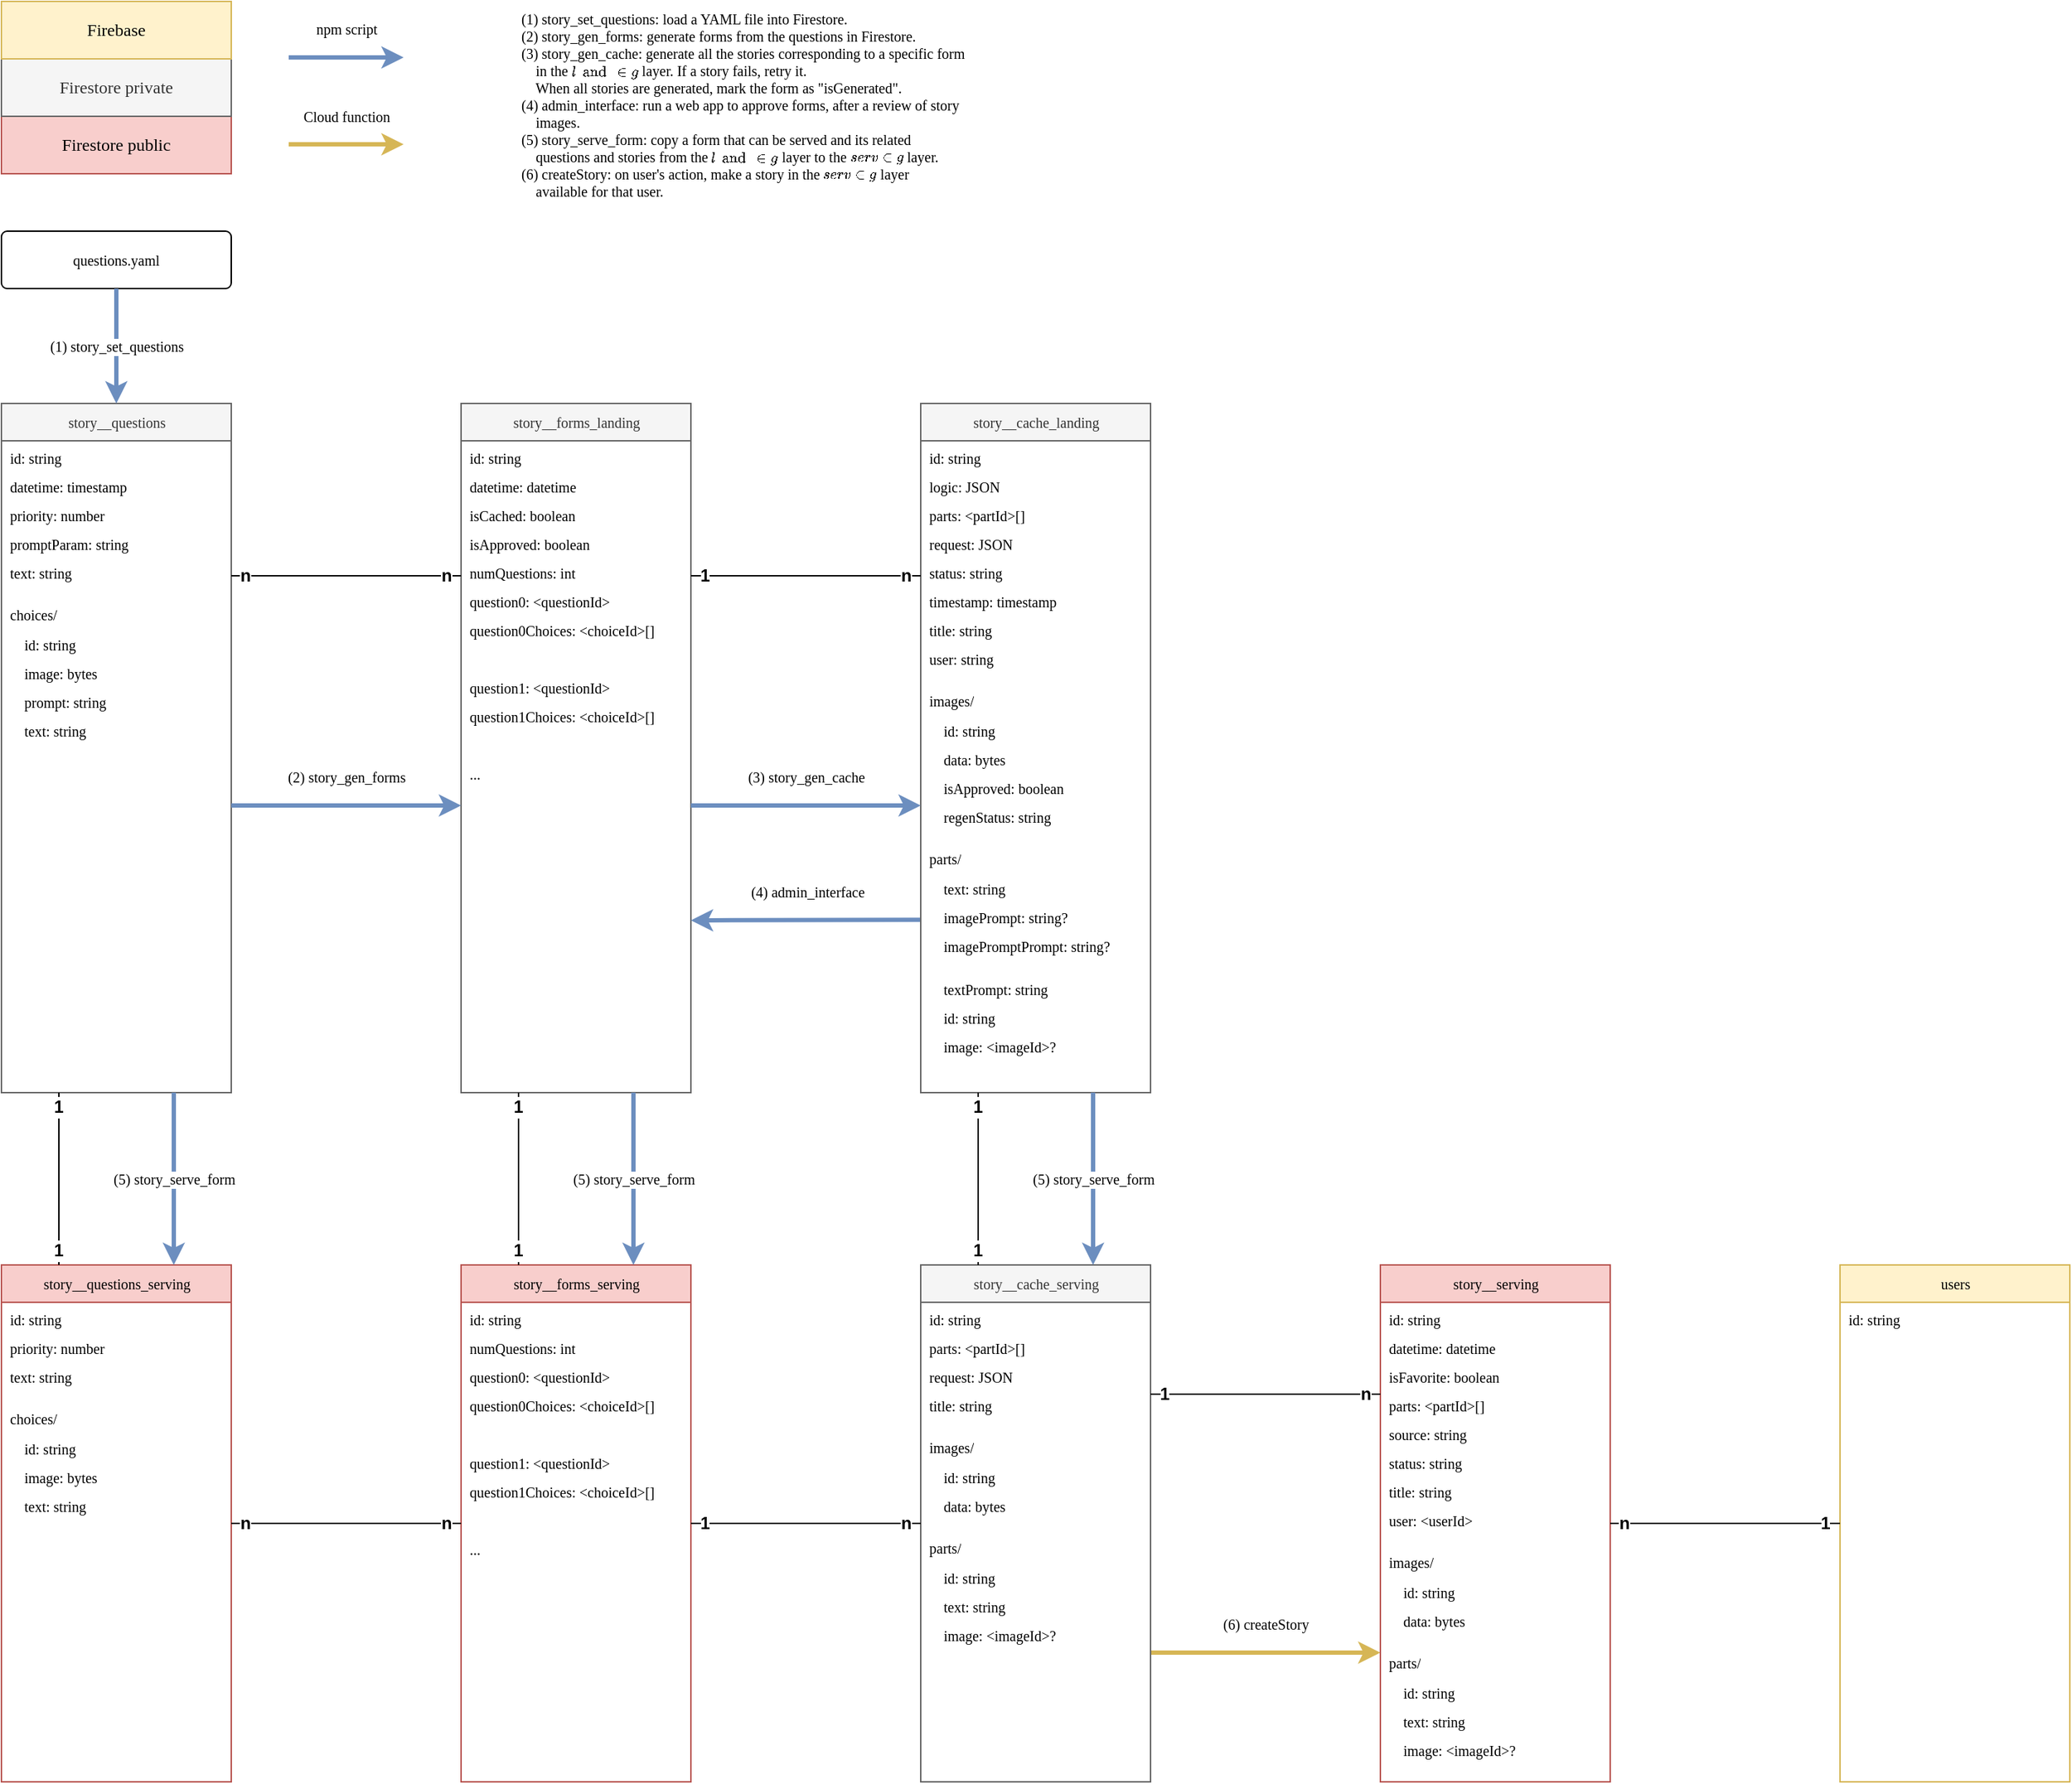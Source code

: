 <mxfile version="21.6.8" type="device">
  <diagram name="Page-1" id="AGp9k4NgMVpliDJdycsb">
    <mxGraphModel dx="1822" dy="858" grid="1" gridSize="10" guides="1" tooltips="1" connect="1" arrows="1" fold="1" page="1" pageScale="1" pageWidth="1169" pageHeight="827" math="0" shadow="0">
      <root>
        <mxCell id="0" />
        <mxCell id="1" parent="0" />
        <mxCell id="oHPK-ylT67RkrpIPKsx3-16" value="story__questions" style="swimlane;html=1;fontStyle=0;childLayout=stackLayout;horizontal=1;startSize=26;horizontalStack=0;resizeParent=1;resizeLast=0;collapsible=1;marginBottom=0;swimlaneFillColor=#ffffff;rounded=0;shadow=0;comic=0;labelBackgroundColor=none;strokeWidth=1;fontFamily=Lucida Console;fontSize=10;align=center;fillColor=#f5f5f5;strokeColor=#666666;swimlaneLine=1;glass=0;fontColor=#333333;" parent="1" vertex="1">
          <mxGeometry y="280" width="160" height="480" as="geometry">
            <mxRectangle y="280" width="160" height="30" as="alternateBounds" />
          </mxGeometry>
        </mxCell>
        <mxCell id="JgbcZ7sCWgasm3MyN25L-12" value="id: string" style="text;strokeColor=none;fillColor=none;align=left;verticalAlign=top;spacingLeft=4;spacingRight=4;overflow=hidden;rotatable=0;points=[[0,0.5],[1,0.5]];portConstraint=eastwest;whiteSpace=wrap;html=1;fontFamily=Lucida Console;fontSize=10;labelBackgroundColor=none;" parent="oHPK-ylT67RkrpIPKsx3-16" vertex="1">
          <mxGeometry y="26" width="160" height="20" as="geometry" />
        </mxCell>
        <mxCell id="JgbcZ7sCWgasm3MyN25L-22" value="datetime: timestamp" style="text;strokeColor=none;fillColor=none;align=left;verticalAlign=top;spacingLeft=4;spacingRight=4;overflow=hidden;rotatable=0;points=[[0,0.5],[1,0.5]];portConstraint=eastwest;whiteSpace=wrap;html=1;fontFamily=Lucida Console;fontSize=10;labelBackgroundColor=none;" parent="oHPK-ylT67RkrpIPKsx3-16" vertex="1">
          <mxGeometry y="46" width="160" height="20" as="geometry" />
        </mxCell>
        <mxCell id="mDAjO0HEJjEHSdO7WQvk-1" value="priority: number" style="text;strokeColor=none;fillColor=none;align=left;verticalAlign=top;spacingLeft=4;spacingRight=4;overflow=hidden;rotatable=0;points=[[0,0.5],[1,0.5]];portConstraint=eastwest;whiteSpace=wrap;html=1;fontFamily=Lucida Console;fontSize=10;labelBackgroundColor=none;" parent="oHPK-ylT67RkrpIPKsx3-16" vertex="1">
          <mxGeometry y="66" width="160" height="20" as="geometry" />
        </mxCell>
        <mxCell id="JgbcZ7sCWgasm3MyN25L-21" value="promptParam: string" style="text;strokeColor=none;fillColor=none;align=left;verticalAlign=top;spacingLeft=4;spacingRight=4;overflow=hidden;rotatable=0;points=[[0,0.5],[1,0.5]];portConstraint=eastwest;whiteSpace=wrap;html=1;fontFamily=Lucida Console;fontSize=10;labelBackgroundColor=none;" parent="oHPK-ylT67RkrpIPKsx3-16" vertex="1">
          <mxGeometry y="86" width="160" height="20" as="geometry" />
        </mxCell>
        <mxCell id="JgbcZ7sCWgasm3MyN25L-8" value="text: string" style="text;strokeColor=none;fillColor=none;align=left;verticalAlign=top;spacingLeft=4;spacingRight=4;overflow=hidden;rotatable=0;points=[[0,0.5],[1,0.5]];portConstraint=eastwest;whiteSpace=wrap;html=1;fontFamily=Lucida Console;fontSize=10;labelBackgroundColor=none;" parent="oHPK-ylT67RkrpIPKsx3-16" vertex="1">
          <mxGeometry y="106" width="160" height="20" as="geometry" />
        </mxCell>
        <mxCell id="JgbcZ7sCWgasm3MyN25L-16" value="choices/" style="text;strokeColor=none;fillColor=none;align=left;verticalAlign=bottom;spacingLeft=4;spacingRight=4;overflow=hidden;rotatable=0;points=[[0,0.5],[1,0.5]];portConstraint=eastwest;whiteSpace=wrap;html=1;fontFamily=Lucida Console;fontSize=10;labelBackgroundColor=none;" parent="oHPK-ylT67RkrpIPKsx3-16" vertex="1">
          <mxGeometry y="126" width="160" height="30" as="geometry" />
        </mxCell>
        <mxCell id="JgbcZ7sCWgasm3MyN25L-17" value="id: string" style="text;strokeColor=none;fillColor=none;align=left;verticalAlign=top;spacingLeft=14;spacingRight=4;overflow=hidden;rotatable=0;points=[[0,0.5],[1,0.5]];portConstraint=eastwest;whiteSpace=wrap;html=1;fontFamily=Lucida Console;fontSize=10;labelBackgroundColor=none;" parent="oHPK-ylT67RkrpIPKsx3-16" vertex="1">
          <mxGeometry y="156" width="160" height="20" as="geometry" />
        </mxCell>
        <mxCell id="JgbcZ7sCWgasm3MyN25L-20" value="image: bytes" style="text;strokeColor=none;fillColor=none;align=left;verticalAlign=top;spacingLeft=14;spacingRight=4;overflow=hidden;rotatable=0;points=[[0,0.5],[1,0.5]];portConstraint=eastwest;whiteSpace=wrap;html=1;fontFamily=Lucida Console;fontSize=10;labelBackgroundColor=none;" parent="oHPK-ylT67RkrpIPKsx3-16" vertex="1">
          <mxGeometry y="176" width="160" height="20" as="geometry" />
        </mxCell>
        <mxCell id="JgbcZ7sCWgasm3MyN25L-18" value="prompt: string" style="text;strokeColor=none;fillColor=none;align=left;verticalAlign=top;spacingLeft=14;spacingRight=4;overflow=hidden;rotatable=0;points=[[0,0.5],[1,0.5]];portConstraint=eastwest;whiteSpace=wrap;html=1;fontFamily=Lucida Console;fontSize=10;labelBackgroundColor=none;" parent="oHPK-ylT67RkrpIPKsx3-16" vertex="1">
          <mxGeometry y="196" width="160" height="20" as="geometry" />
        </mxCell>
        <mxCell id="JgbcZ7sCWgasm3MyN25L-19" value="text: string" style="text;strokeColor=none;fillColor=none;align=left;verticalAlign=top;spacingLeft=14;spacingRight=4;overflow=hidden;rotatable=0;points=[[0,0.5],[1,0.5]];portConstraint=eastwest;whiteSpace=wrap;html=1;fontFamily=Lucida Console;fontSize=10;labelBackgroundColor=none;" parent="oHPK-ylT67RkrpIPKsx3-16" vertex="1">
          <mxGeometry y="216" width="160" height="20" as="geometry" />
        </mxCell>
        <mxCell id="oHPK-ylT67RkrpIPKsx3-22" value="story__forms_landing" style="swimlane;html=1;fontStyle=0;childLayout=stackLayout;horizontal=1;startSize=26;horizontalStack=0;resizeParent=1;resizeLast=0;collapsible=1;marginBottom=0;swimlaneFillColor=#ffffff;rounded=0;shadow=0;comic=0;labelBackgroundColor=none;strokeWidth=1;fontFamily=Lucida Console;fontSize=10;align=center;fillColor=#f5f5f5;fontColor=#333333;strokeColor=#666666;swimlaneLine=1;glass=0;" parent="1" vertex="1">
          <mxGeometry x="320" y="280" width="160" height="480" as="geometry">
            <mxRectangle x="320" y="280" width="160" height="30" as="alternateBounds" />
          </mxGeometry>
        </mxCell>
        <mxCell id="JgbcZ7sCWgasm3MyN25L-27" value="id: string" style="text;strokeColor=none;fillColor=none;align=left;verticalAlign=top;spacingLeft=4;spacingRight=4;overflow=hidden;rotatable=0;points=[[0,0.5],[1,0.5]];portConstraint=eastwest;whiteSpace=wrap;html=1;fontFamily=Lucida Console;fontSize=10;labelBackgroundColor=none;" parent="oHPK-ylT67RkrpIPKsx3-22" vertex="1">
          <mxGeometry y="26" width="160" height="20" as="geometry" />
        </mxCell>
        <mxCell id="JgbcZ7sCWgasm3MyN25L-28" value="datetime: datetime" style="text;strokeColor=none;fillColor=none;align=left;verticalAlign=top;spacingLeft=4;spacingRight=4;overflow=hidden;rotatable=0;points=[[0,0.5],[1,0.5]];portConstraint=eastwest;whiteSpace=wrap;html=1;fontFamily=Lucida Console;fontSize=10;labelBackgroundColor=none;" parent="oHPK-ylT67RkrpIPKsx3-22" vertex="1">
          <mxGeometry y="46" width="160" height="20" as="geometry" />
        </mxCell>
        <mxCell id="JgbcZ7sCWgasm3MyN25L-37" value="isCached: boolean" style="text;strokeColor=none;fillColor=none;align=left;verticalAlign=top;spacingLeft=4;spacingRight=4;overflow=hidden;rotatable=0;points=[[0,0.5],[1,0.5]];portConstraint=eastwest;whiteSpace=wrap;html=1;fontFamily=Lucida Console;fontSize=10;labelBackgroundColor=none;" parent="oHPK-ylT67RkrpIPKsx3-22" vertex="1">
          <mxGeometry y="66" width="160" height="20" as="geometry" />
        </mxCell>
        <mxCell id="5jNySDlbbCqf91xrsFXS-9" value="isApproved: boolean" style="text;strokeColor=none;fillColor=none;align=left;verticalAlign=top;spacingLeft=4;spacingRight=4;overflow=hidden;rotatable=0;points=[[0,0.5],[1,0.5]];portConstraint=eastwest;whiteSpace=wrap;html=1;fontFamily=Lucida Console;fontSize=10;labelBackgroundColor=none;" vertex="1" parent="oHPK-ylT67RkrpIPKsx3-22">
          <mxGeometry y="86" width="160" height="20" as="geometry" />
        </mxCell>
        <mxCell id="JgbcZ7sCWgasm3MyN25L-33" value="numQuestions: int" style="text;strokeColor=none;fillColor=none;align=left;verticalAlign=top;spacingLeft=4;spacingRight=4;overflow=hidden;rotatable=0;points=[[0,0.5],[1,0.5]];portConstraint=eastwest;whiteSpace=wrap;html=1;fontFamily=Lucida Console;fontSize=10;labelBackgroundColor=none;" parent="oHPK-ylT67RkrpIPKsx3-22" vertex="1">
          <mxGeometry y="106" width="160" height="20" as="geometry" />
        </mxCell>
        <mxCell id="JgbcZ7sCWgasm3MyN25L-29" value="question0: &amp;lt;questionId&amp;gt;" style="text;strokeColor=none;fillColor=none;align=left;verticalAlign=top;spacingLeft=4;spacingRight=4;overflow=hidden;rotatable=0;points=[[0,0.5],[1,0.5]];portConstraint=eastwest;whiteSpace=wrap;html=1;fontFamily=Lucida Console;fontSize=10;labelBackgroundColor=none;" parent="oHPK-ylT67RkrpIPKsx3-22" vertex="1">
          <mxGeometry y="126" width="160" height="20" as="geometry" />
        </mxCell>
        <mxCell id="JgbcZ7sCWgasm3MyN25L-30" value="question0Choices: &amp;lt;choiceId&amp;gt;[]" style="text;strokeColor=none;fillColor=none;align=left;verticalAlign=top;spacingLeft=4;spacingRight=4;overflow=hidden;rotatable=0;points=[[0,0.5],[1,0.5]];portConstraint=eastwest;whiteSpace=wrap;html=1;fontFamily=Lucida Console;fontSize=10;labelBackgroundColor=none;" parent="oHPK-ylT67RkrpIPKsx3-22" vertex="1">
          <mxGeometry y="146" width="160" height="40" as="geometry" />
        </mxCell>
        <mxCell id="JgbcZ7sCWgasm3MyN25L-31" value="question1: &amp;lt;questionId&amp;gt;" style="text;strokeColor=none;fillColor=none;align=left;verticalAlign=top;spacingLeft=4;spacingRight=4;overflow=hidden;rotatable=0;points=[[0,0.5],[1,0.5]];portConstraint=eastwest;whiteSpace=wrap;html=1;fontFamily=Lucida Console;fontSize=10;labelBackgroundColor=none;" parent="oHPK-ylT67RkrpIPKsx3-22" vertex="1">
          <mxGeometry y="186" width="160" height="20" as="geometry" />
        </mxCell>
        <mxCell id="JgbcZ7sCWgasm3MyN25L-32" value="question1Choices: &amp;lt;choiceId&amp;gt;[]" style="text;strokeColor=none;fillColor=none;align=left;verticalAlign=top;spacingLeft=4;spacingRight=4;overflow=hidden;rotatable=0;points=[[0,0.5],[1,0.5]];portConstraint=eastwest;whiteSpace=wrap;html=1;fontFamily=Lucida Console;fontSize=10;labelBackgroundColor=none;" parent="oHPK-ylT67RkrpIPKsx3-22" vertex="1">
          <mxGeometry y="206" width="160" height="40" as="geometry" />
        </mxCell>
        <mxCell id="7S3lR6mX7amAH_xJcQXJ-2" value="..." style="text;strokeColor=none;fillColor=none;align=left;verticalAlign=top;spacingLeft=4;spacingRight=4;overflow=hidden;rotatable=0;points=[[0,0.5],[1,0.5]];portConstraint=eastwest;whiteSpace=wrap;html=1;fontFamily=Lucida Console;fontSize=10;labelBackgroundColor=none;" parent="oHPK-ylT67RkrpIPKsx3-22" vertex="1">
          <mxGeometry y="246" width="160" height="20" as="geometry" />
        </mxCell>
        <mxCell id="oHPK-ylT67RkrpIPKsx3-23" value="story__cache_landing" style="swimlane;html=1;fontStyle=0;childLayout=stackLayout;horizontal=1;startSize=26;horizontalStack=0;resizeParent=1;resizeLast=0;collapsible=1;marginBottom=0;swimlaneFillColor=#ffffff;rounded=0;shadow=0;comic=0;labelBackgroundColor=none;strokeWidth=1;fontFamily=Lucida Console;fontSize=10;align=center;fillColor=#f5f5f5;fontColor=#333333;strokeColor=#666666;swimlaneLine=1;glass=0;" parent="1" vertex="1">
          <mxGeometry x="640" y="280" width="160" height="480" as="geometry">
            <mxRectangle x="640" y="280" width="160" height="30" as="alternateBounds" />
          </mxGeometry>
        </mxCell>
        <mxCell id="JgbcZ7sCWgasm3MyN25L-45" value="id: string" style="text;strokeColor=none;fillColor=none;align=left;verticalAlign=top;spacingLeft=4;spacingRight=4;overflow=hidden;rotatable=0;points=[[0,0.5],[1,0.5]];portConstraint=eastwest;whiteSpace=wrap;html=1;fontFamily=Lucida Console;fontSize=10;labelBackgroundColor=none;" parent="oHPK-ylT67RkrpIPKsx3-23" vertex="1">
          <mxGeometry y="26" width="160" height="20" as="geometry" />
        </mxCell>
        <mxCell id="mDAjO0HEJjEHSdO7WQvk-2" value="logic: JSON" style="text;strokeColor=none;fillColor=none;align=left;verticalAlign=top;spacingLeft=4;spacingRight=4;overflow=hidden;rotatable=0;points=[[0,0.5],[1,0.5]];portConstraint=eastwest;whiteSpace=wrap;html=1;fontFamily=Lucida Console;fontSize=10;labelBackgroundColor=none;" parent="oHPK-ylT67RkrpIPKsx3-23" vertex="1">
          <mxGeometry y="46" width="160" height="20" as="geometry" />
        </mxCell>
        <mxCell id="JgbcZ7sCWgasm3MyN25L-49" value="parts: &amp;lt;partId&amp;gt;[]" style="text;strokeColor=none;fillColor=none;align=left;verticalAlign=top;spacingLeft=4;spacingRight=4;overflow=hidden;rotatable=0;points=[[0,0.5],[1,0.5]];portConstraint=eastwest;whiteSpace=wrap;html=1;fontFamily=Lucida Console;fontSize=10;labelBackgroundColor=none;" parent="oHPK-ylT67RkrpIPKsx3-23" vertex="1">
          <mxGeometry y="66" width="160" height="20" as="geometry" />
        </mxCell>
        <mxCell id="JgbcZ7sCWgasm3MyN25L-48" value="request: JSON" style="text;strokeColor=none;fillColor=none;align=left;verticalAlign=top;spacingLeft=4;spacingRight=4;overflow=hidden;rotatable=0;points=[[0,0.5],[1,0.5]];portConstraint=eastwest;whiteSpace=wrap;html=1;fontFamily=Lucida Console;fontSize=10;labelBackgroundColor=none;" parent="oHPK-ylT67RkrpIPKsx3-23" vertex="1">
          <mxGeometry y="86" width="160" height="20" as="geometry" />
        </mxCell>
        <mxCell id="JgbcZ7sCWgasm3MyN25L-46" value="status: string" style="text;strokeColor=none;fillColor=none;align=left;verticalAlign=top;spacingLeft=4;spacingRight=4;overflow=hidden;rotatable=0;points=[[0,0.5],[1,0.5]];portConstraint=eastwest;whiteSpace=wrap;html=1;fontFamily=Lucida Console;fontSize=10;labelBackgroundColor=none;" parent="oHPK-ylT67RkrpIPKsx3-23" vertex="1">
          <mxGeometry y="106" width="160" height="20" as="geometry" />
        </mxCell>
        <mxCell id="JgbcZ7sCWgasm3MyN25L-47" value="timestamp: timestamp" style="text;strokeColor=none;fillColor=none;align=left;verticalAlign=top;spacingLeft=4;spacingRight=4;overflow=hidden;rotatable=0;points=[[0,0.5],[1,0.5]];portConstraint=eastwest;whiteSpace=wrap;html=1;fontFamily=Lucida Console;fontSize=10;labelBackgroundColor=none;" parent="oHPK-ylT67RkrpIPKsx3-23" vertex="1">
          <mxGeometry y="126" width="160" height="20" as="geometry" />
        </mxCell>
        <mxCell id="mDAjO0HEJjEHSdO7WQvk-3" value="title: string" style="text;strokeColor=none;fillColor=none;align=left;verticalAlign=top;spacingLeft=4;spacingRight=4;overflow=hidden;rotatable=0;points=[[0,0.5],[1,0.5]];portConstraint=eastwest;whiteSpace=wrap;html=1;fontFamily=Lucida Console;fontSize=10;labelBackgroundColor=none;" parent="oHPK-ylT67RkrpIPKsx3-23" vertex="1">
          <mxGeometry y="146" width="160" height="20" as="geometry" />
        </mxCell>
        <mxCell id="mDAjO0HEJjEHSdO7WQvk-4" value="user: string" style="text;strokeColor=none;fillColor=none;align=left;verticalAlign=top;spacingLeft=4;spacingRight=4;overflow=hidden;rotatable=0;points=[[0,0.5],[1,0.5]];portConstraint=eastwest;whiteSpace=wrap;html=1;fontFamily=Lucida Console;fontSize=10;labelBackgroundColor=none;" parent="oHPK-ylT67RkrpIPKsx3-23" vertex="1">
          <mxGeometry y="166" width="160" height="20" as="geometry" />
        </mxCell>
        <mxCell id="JgbcZ7sCWgasm3MyN25L-50" value="images/" style="text;strokeColor=none;fillColor=none;align=left;verticalAlign=bottom;spacingLeft=4;spacingRight=4;overflow=hidden;rotatable=0;points=[[0,0.5],[1,0.5]];portConstraint=eastwest;whiteSpace=wrap;html=1;fontFamily=Lucida Console;fontSize=10;labelBackgroundColor=none;" parent="oHPK-ylT67RkrpIPKsx3-23" vertex="1">
          <mxGeometry y="186" width="160" height="30" as="geometry" />
        </mxCell>
        <mxCell id="JgbcZ7sCWgasm3MyN25L-51" value="id: string" style="text;strokeColor=none;fillColor=none;align=left;verticalAlign=top;spacingLeft=14;spacingRight=4;overflow=hidden;rotatable=0;points=[[0,0.5],[1,0.5]];portConstraint=eastwest;whiteSpace=wrap;html=1;fontFamily=Lucida Console;fontSize=10;labelBackgroundColor=none;" parent="oHPK-ylT67RkrpIPKsx3-23" vertex="1">
          <mxGeometry y="216" width="160" height="20" as="geometry" />
        </mxCell>
        <mxCell id="JgbcZ7sCWgasm3MyN25L-52" value="data: bytes" style="text;strokeColor=none;fillColor=none;align=left;verticalAlign=top;spacingLeft=14;spacingRight=4;overflow=hidden;rotatable=0;points=[[0,0.5],[1,0.5]];portConstraint=eastwest;whiteSpace=wrap;html=1;fontFamily=Lucida Console;fontSize=10;labelBackgroundColor=none;" parent="oHPK-ylT67RkrpIPKsx3-23" vertex="1">
          <mxGeometry y="236" width="160" height="20" as="geometry" />
        </mxCell>
        <mxCell id="5jNySDlbbCqf91xrsFXS-5" value="isApproved: boolean" style="text;strokeColor=none;fillColor=none;align=left;verticalAlign=top;spacingLeft=14;spacingRight=4;overflow=hidden;rotatable=0;points=[[0,0.5],[1,0.5]];portConstraint=eastwest;whiteSpace=wrap;html=1;fontFamily=Lucida Console;fontSize=10;labelBackgroundColor=none;" vertex="1" parent="oHPK-ylT67RkrpIPKsx3-23">
          <mxGeometry y="256" width="160" height="20" as="geometry" />
        </mxCell>
        <mxCell id="5jNySDlbbCqf91xrsFXS-6" value="regenStatus: string" style="text;strokeColor=none;fillColor=none;align=left;verticalAlign=top;spacingLeft=14;spacingRight=4;overflow=hidden;rotatable=0;points=[[0,0.5],[1,0.5]];portConstraint=eastwest;whiteSpace=wrap;html=1;fontFamily=Lucida Console;fontSize=10;labelBackgroundColor=none;" vertex="1" parent="oHPK-ylT67RkrpIPKsx3-23">
          <mxGeometry y="276" width="160" height="20" as="geometry" />
        </mxCell>
        <mxCell id="JgbcZ7sCWgasm3MyN25L-53" value="parts/" style="text;strokeColor=none;fillColor=none;align=left;verticalAlign=bottom;spacingLeft=4;spacingRight=4;overflow=hidden;rotatable=0;points=[[0,0.5],[1,0.5]];portConstraint=eastwest;whiteSpace=wrap;html=1;fontFamily=Lucida Console;fontSize=10;labelBackgroundColor=none;" parent="oHPK-ylT67RkrpIPKsx3-23" vertex="1">
          <mxGeometry y="296" width="160" height="30" as="geometry" />
        </mxCell>
        <mxCell id="JgbcZ7sCWgasm3MyN25L-55" value="text: string" style="text;strokeColor=none;fillColor=none;align=left;verticalAlign=top;spacingLeft=14;spacingRight=4;overflow=hidden;rotatable=0;points=[[0,0.5],[1,0.5]];portConstraint=eastwest;whiteSpace=wrap;html=1;fontFamily=Lucida Console;fontSize=10;labelBackgroundColor=none;" parent="oHPK-ylT67RkrpIPKsx3-23" vertex="1">
          <mxGeometry y="326" width="160" height="20" as="geometry" />
        </mxCell>
        <mxCell id="JgbcZ7sCWgasm3MyN25L-59" value="imagePrompt: string?" style="text;strokeColor=none;fillColor=none;align=left;verticalAlign=top;spacingLeft=14;spacingRight=4;overflow=hidden;rotatable=0;points=[[0,0.5],[1,0.5]];portConstraint=eastwest;whiteSpace=wrap;html=1;fontFamily=Lucida Console;fontSize=10;labelBackgroundColor=none;" parent="oHPK-ylT67RkrpIPKsx3-23" vertex="1">
          <mxGeometry y="346" width="160" height="20" as="geometry" />
        </mxCell>
        <mxCell id="JgbcZ7sCWgasm3MyN25L-60" value="imagePromptPrompt: string?" style="text;strokeColor=none;fillColor=none;align=left;verticalAlign=top;spacingLeft=14;spacingRight=4;overflow=hidden;rotatable=0;points=[[0,0.5],[1,0.5]];portConstraint=eastwest;whiteSpace=wrap;html=1;fontFamily=Lucida Console;fontSize=10;labelBackgroundColor=none;" parent="oHPK-ylT67RkrpIPKsx3-23" vertex="1">
          <mxGeometry y="366" width="160" height="30" as="geometry" />
        </mxCell>
        <mxCell id="JgbcZ7sCWgasm3MyN25L-58" value="textPrompt: string" style="text;strokeColor=none;fillColor=none;align=left;verticalAlign=top;spacingLeft=14;spacingRight=4;overflow=hidden;rotatable=0;points=[[0,0.5],[1,0.5]];portConstraint=eastwest;whiteSpace=wrap;html=1;fontFamily=Lucida Console;fontSize=10;labelBackgroundColor=none;" parent="oHPK-ylT67RkrpIPKsx3-23" vertex="1">
          <mxGeometry y="396" width="160" height="20" as="geometry" />
        </mxCell>
        <mxCell id="JgbcZ7sCWgasm3MyN25L-54" value="id: string" style="text;strokeColor=none;fillColor=none;align=left;verticalAlign=top;spacingLeft=14;spacingRight=4;overflow=hidden;rotatable=0;points=[[0,0.5],[1,0.5]];portConstraint=eastwest;whiteSpace=wrap;html=1;fontFamily=Lucida Console;fontSize=10;labelBackgroundColor=none;" parent="oHPK-ylT67RkrpIPKsx3-23" vertex="1">
          <mxGeometry y="416" width="160" height="20" as="geometry" />
        </mxCell>
        <mxCell id="JgbcZ7sCWgasm3MyN25L-56" value="image: &amp;lt;imageId&amp;gt;?" style="text;strokeColor=none;fillColor=none;align=left;verticalAlign=top;spacingLeft=14;spacingRight=4;overflow=hidden;rotatable=0;points=[[0,0.5],[1,0.5]];portConstraint=eastwest;whiteSpace=wrap;html=1;fontFamily=Lucida Console;fontSize=10;labelBackgroundColor=none;" parent="oHPK-ylT67RkrpIPKsx3-23" vertex="1">
          <mxGeometry y="436" width="160" height="20" as="geometry" />
        </mxCell>
        <mxCell id="oHPK-ylT67RkrpIPKsx3-24" value="story__forms_serving" style="swimlane;html=1;fontStyle=0;childLayout=stackLayout;horizontal=1;startSize=26;horizontalStack=0;resizeParent=1;resizeLast=0;collapsible=1;marginBottom=0;swimlaneFillColor=#ffffff;rounded=0;shadow=0;comic=0;labelBackgroundColor=none;strokeWidth=1;fontFamily=Lucida Console;fontSize=10;align=center;fillColor=#f8cecc;strokeColor=#b85450;swimlaneLine=1;glass=0;" parent="1" vertex="1">
          <mxGeometry x="320" y="880" width="160" height="360" as="geometry">
            <mxRectangle x="320" y="520" width="160" height="30" as="alternateBounds" />
          </mxGeometry>
        </mxCell>
        <mxCell id="JgbcZ7sCWgasm3MyN25L-39" value="id: string" style="text;strokeColor=none;fillColor=none;align=left;verticalAlign=top;spacingLeft=4;spacingRight=4;overflow=hidden;rotatable=0;points=[[0,0.5],[1,0.5]];portConstraint=eastwest;whiteSpace=wrap;html=1;fontFamily=Lucida Console;fontSize=10;labelBackgroundColor=none;" parent="oHPK-ylT67RkrpIPKsx3-24" vertex="1">
          <mxGeometry y="26" width="160" height="20" as="geometry" />
        </mxCell>
        <mxCell id="9XYHCB7nZetirJmyM--q-1" value="numQuestions: int" style="text;strokeColor=none;fillColor=none;align=left;verticalAlign=top;spacingLeft=4;spacingRight=4;overflow=hidden;rotatable=0;points=[[0,0.5],[1,0.5]];portConstraint=eastwest;whiteSpace=wrap;html=1;fontFamily=Lucida Console;fontSize=10;labelBackgroundColor=none;" parent="oHPK-ylT67RkrpIPKsx3-24" vertex="1">
          <mxGeometry y="46" width="160" height="20" as="geometry" />
        </mxCell>
        <mxCell id="JgbcZ7sCWgasm3MyN25L-41" value="question0: &amp;lt;questionId&amp;gt;" style="text;strokeColor=none;fillColor=none;align=left;verticalAlign=top;spacingLeft=4;spacingRight=4;overflow=hidden;rotatable=0;points=[[0,0.5],[1,0.5]];portConstraint=eastwest;whiteSpace=wrap;html=1;fontFamily=Lucida Console;fontSize=10;labelBackgroundColor=none;" parent="oHPK-ylT67RkrpIPKsx3-24" vertex="1">
          <mxGeometry y="66" width="160" height="20" as="geometry" />
        </mxCell>
        <mxCell id="JgbcZ7sCWgasm3MyN25L-42" value="question0Choices: &amp;lt;choiceId&amp;gt;[]" style="text;strokeColor=none;fillColor=none;align=left;verticalAlign=top;spacingLeft=4;spacingRight=4;overflow=hidden;rotatable=0;points=[[0,0.5],[1,0.5]];portConstraint=eastwest;whiteSpace=wrap;html=1;fontFamily=Lucida Console;fontSize=10;labelBackgroundColor=none;" parent="oHPK-ylT67RkrpIPKsx3-24" vertex="1">
          <mxGeometry y="86" width="160" height="40" as="geometry" />
        </mxCell>
        <mxCell id="JgbcZ7sCWgasm3MyN25L-43" value="question1: &amp;lt;questionId&amp;gt;" style="text;strokeColor=none;fillColor=none;align=left;verticalAlign=top;spacingLeft=4;spacingRight=4;overflow=hidden;rotatable=0;points=[[0,0.5],[1,0.5]];portConstraint=eastwest;whiteSpace=wrap;html=1;fontFamily=Lucida Console;fontSize=10;labelBackgroundColor=none;" parent="oHPK-ylT67RkrpIPKsx3-24" vertex="1">
          <mxGeometry y="126" width="160" height="20" as="geometry" />
        </mxCell>
        <mxCell id="JgbcZ7sCWgasm3MyN25L-44" value="question1Choices: &amp;lt;choiceId&amp;gt;[]" style="text;strokeColor=none;fillColor=none;align=left;verticalAlign=top;spacingLeft=4;spacingRight=4;overflow=hidden;rotatable=0;points=[[0,0.5],[1,0.5]];portConstraint=eastwest;whiteSpace=wrap;html=1;fontFamily=Lucida Console;fontSize=10;labelBackgroundColor=none;" parent="oHPK-ylT67RkrpIPKsx3-24" vertex="1">
          <mxGeometry y="146" width="160" height="40" as="geometry" />
        </mxCell>
        <mxCell id="JgbcZ7sCWgasm3MyN25L-93" value="..." style="text;strokeColor=none;fillColor=none;align=left;verticalAlign=top;spacingLeft=4;spacingRight=4;overflow=hidden;rotatable=0;points=[[0,0.5],[1,0.5]];portConstraint=eastwest;whiteSpace=wrap;html=1;fontFamily=Lucida Console;fontSize=10;labelBackgroundColor=none;" parent="oHPK-ylT67RkrpIPKsx3-24" vertex="1">
          <mxGeometry y="186" width="160" height="20" as="geometry" />
        </mxCell>
        <mxCell id="JgbcZ7sCWgasm3MyN25L-88" value="&lt;font style=&quot;font-size: 10px;&quot; face=&quot;Lucida Console&quot;&gt;(6) createStory&lt;br style=&quot;font-size: 10px;&quot;&gt;&lt;/font&gt;" style="edgeStyle=orthogonalEdgeStyle;rounded=0;orthogonalLoop=1;jettySize=auto;html=1;exitX=1;exitY=0.75;exitDx=0;exitDy=0;entryX=0;entryY=0.75;entryDx=0;entryDy=0;fontSize=10;fontFamily=Lucida Console;strokeColor=#d6b656;endFill=1;strokeWidth=3;fillColor=#fff2cc;" parent="1" source="oHPK-ylT67RkrpIPKsx3-25" target="oHPK-ylT67RkrpIPKsx3-28" edge="1">
          <mxGeometry y="20" relative="1" as="geometry">
            <mxPoint as="offset" />
          </mxGeometry>
        </mxCell>
        <mxCell id="oHPK-ylT67RkrpIPKsx3-25" value="story__cache_serving" style="swimlane;html=1;fontStyle=0;childLayout=stackLayout;horizontal=1;startSize=26;horizontalStack=0;resizeParent=1;resizeLast=0;collapsible=1;marginBottom=0;swimlaneFillColor=#ffffff;rounded=0;shadow=0;comic=0;labelBackgroundColor=none;strokeWidth=1;fontFamily=Lucida Console;fontSize=10;align=center;fillColor=#f5f5f5;strokeColor=#666666;swimlaneLine=1;glass=0;fontColor=#333333;" parent="1" vertex="1">
          <mxGeometry x="640" y="880" width="160" height="360" as="geometry">
            <mxRectangle x="640" y="520" width="160" height="30" as="alternateBounds" />
          </mxGeometry>
        </mxCell>
        <mxCell id="JgbcZ7sCWgasm3MyN25L-61" value="id: string" style="text;strokeColor=none;fillColor=none;align=left;verticalAlign=top;spacingLeft=4;spacingRight=4;overflow=hidden;rotatable=0;points=[[0,0.5],[1,0.5]];portConstraint=eastwest;whiteSpace=wrap;html=1;fontFamily=Lucida Console;fontSize=10;labelBackgroundColor=none;connectable=0;" parent="oHPK-ylT67RkrpIPKsx3-25" vertex="1">
          <mxGeometry y="26" width="160" height="20" as="geometry" />
        </mxCell>
        <mxCell id="JgbcZ7sCWgasm3MyN25L-64" value="parts: &amp;lt;partId&amp;gt;[]" style="text;strokeColor=none;fillColor=none;align=left;verticalAlign=top;spacingLeft=4;spacingRight=4;overflow=hidden;rotatable=0;points=[[0,0.5],[1,0.5]];portConstraint=eastwest;whiteSpace=wrap;html=1;fontFamily=Lucida Console;fontSize=10;labelBackgroundColor=none;connectable=0;" parent="oHPK-ylT67RkrpIPKsx3-25" vertex="1">
          <mxGeometry y="46" width="160" height="20" as="geometry" />
        </mxCell>
        <mxCell id="mDAjO0HEJjEHSdO7WQvk-6" value="request: JSON" style="text;strokeColor=none;fillColor=none;align=left;verticalAlign=top;spacingLeft=4;spacingRight=4;overflow=hidden;rotatable=0;points=[[0,0.5],[1,0.5]];portConstraint=eastwest;whiteSpace=wrap;html=1;fontFamily=Lucida Console;fontSize=10;labelBackgroundColor=none;" parent="oHPK-ylT67RkrpIPKsx3-25" vertex="1">
          <mxGeometry y="66" width="160" height="20" as="geometry" />
        </mxCell>
        <mxCell id="JgbcZ7sCWgasm3MyN25L-62" value="title: string" style="text;strokeColor=none;fillColor=none;align=left;verticalAlign=top;spacingLeft=4;spacingRight=4;overflow=hidden;rotatable=0;points=[[0,0.5],[1,0.5]];portConstraint=eastwest;whiteSpace=wrap;html=1;fontFamily=Lucida Console;fontSize=10;labelBackgroundColor=none;connectable=0;" parent="oHPK-ylT67RkrpIPKsx3-25" vertex="1">
          <mxGeometry y="86" width="160" height="20" as="geometry" />
        </mxCell>
        <mxCell id="JgbcZ7sCWgasm3MyN25L-65" value="images/" style="text;strokeColor=none;fillColor=none;align=left;verticalAlign=bottom;spacingLeft=4;spacingRight=4;overflow=hidden;rotatable=0;points=[[0,0.5],[1,0.5]];portConstraint=eastwest;whiteSpace=wrap;html=1;fontFamily=Lucida Console;fontSize=10;labelBackgroundColor=none;connectable=0;" parent="oHPK-ylT67RkrpIPKsx3-25" vertex="1">
          <mxGeometry y="106" width="160" height="30" as="geometry" />
        </mxCell>
        <mxCell id="JgbcZ7sCWgasm3MyN25L-66" value="id: string" style="text;strokeColor=none;fillColor=none;align=left;verticalAlign=top;spacingLeft=14;spacingRight=4;overflow=hidden;rotatable=0;points=[[0,0.5],[1,0.5]];portConstraint=eastwest;whiteSpace=wrap;html=1;fontFamily=Lucida Console;fontSize=10;labelBackgroundColor=none;connectable=0;" parent="oHPK-ylT67RkrpIPKsx3-25" vertex="1">
          <mxGeometry y="136" width="160" height="20" as="geometry" />
        </mxCell>
        <mxCell id="JgbcZ7sCWgasm3MyN25L-67" value="data: bytes" style="text;strokeColor=none;fillColor=none;align=left;verticalAlign=top;spacingLeft=14;spacingRight=4;overflow=hidden;rotatable=0;points=[[0,0.5],[1,0.5]];portConstraint=eastwest;whiteSpace=wrap;html=1;fontFamily=Lucida Console;fontSize=10;labelBackgroundColor=none;connectable=0;" parent="oHPK-ylT67RkrpIPKsx3-25" vertex="1">
          <mxGeometry y="156" width="160" height="20" as="geometry" />
        </mxCell>
        <mxCell id="JgbcZ7sCWgasm3MyN25L-68" value="parts/" style="text;strokeColor=none;fillColor=none;align=left;verticalAlign=bottom;spacingLeft=4;spacingRight=4;overflow=hidden;rotatable=0;points=[[0,0.5],[1,0.5]];portConstraint=eastwest;whiteSpace=wrap;html=1;fontFamily=Lucida Console;fontSize=10;labelBackgroundColor=none;connectable=0;" parent="oHPK-ylT67RkrpIPKsx3-25" vertex="1">
          <mxGeometry y="176" width="160" height="30" as="geometry" />
        </mxCell>
        <mxCell id="JgbcZ7sCWgasm3MyN25L-69" value="id: string" style="text;strokeColor=none;fillColor=none;align=left;verticalAlign=top;spacingLeft=14;spacingRight=4;overflow=hidden;rotatable=0;points=[[0,0.5],[1,0.5]];portConstraint=eastwest;whiteSpace=wrap;html=1;fontFamily=Lucida Console;fontSize=10;labelBackgroundColor=none;connectable=0;" parent="oHPK-ylT67RkrpIPKsx3-25" vertex="1">
          <mxGeometry y="206" width="160" height="20" as="geometry" />
        </mxCell>
        <mxCell id="JgbcZ7sCWgasm3MyN25L-70" value="text: string" style="text;strokeColor=none;fillColor=none;align=left;verticalAlign=top;spacingLeft=14;spacingRight=4;overflow=hidden;rotatable=0;points=[[0,0.5],[1,0.5]];portConstraint=eastwest;whiteSpace=wrap;html=1;fontFamily=Lucida Console;fontSize=10;labelBackgroundColor=none;connectable=0;" parent="oHPK-ylT67RkrpIPKsx3-25" vertex="1">
          <mxGeometry y="226" width="160" height="20" as="geometry" />
        </mxCell>
        <mxCell id="JgbcZ7sCWgasm3MyN25L-71" value="image: &amp;lt;imageId&amp;gt;?" style="text;strokeColor=none;fillColor=none;align=left;verticalAlign=top;spacingLeft=14;spacingRight=4;overflow=hidden;rotatable=0;points=[[0,0.5],[1,0.5]];portConstraint=eastwest;whiteSpace=wrap;html=1;fontFamily=Lucida Console;fontSize=10;labelBackgroundColor=none;connectable=0;" parent="oHPK-ylT67RkrpIPKsx3-25" vertex="1">
          <mxGeometry y="246" width="160" height="20" as="geometry" />
        </mxCell>
        <mxCell id="oHPK-ylT67RkrpIPKsx3-26" value="Firestore public" style="html=1;whiteSpace=wrap;fontFamily=Lucida Console;labelBackgroundColor=none;fillColor=#f8cecc;strokeColor=#b85450;" parent="1" vertex="1">
          <mxGeometry y="80" width="160" height="40" as="geometry" />
        </mxCell>
        <mxCell id="oHPK-ylT67RkrpIPKsx3-27" value="Firestore private" style="html=1;whiteSpace=wrap;fontFamily=Lucida Console;labelBackgroundColor=none;fillColor=#f5f5f5;strokeColor=#666666;fontColor=#333333;" parent="1" vertex="1">
          <mxGeometry y="40" width="160" height="40" as="geometry" />
        </mxCell>
        <mxCell id="oHPK-ylT67RkrpIPKsx3-28" value="story__serving" style="swimlane;html=1;fontStyle=0;childLayout=stackLayout;horizontal=1;startSize=26;horizontalStack=0;resizeParent=1;resizeLast=0;collapsible=1;marginBottom=0;swimlaneFillColor=#ffffff;rounded=0;shadow=0;comic=0;labelBackgroundColor=none;strokeWidth=1;fontFamily=Lucida Console;fontSize=10;align=center;fillColor=#f8cecc;strokeColor=#b85450;swimlaneLine=1;glass=0;" parent="1" vertex="1">
          <mxGeometry x="960" y="880" width="160" height="360" as="geometry">
            <mxRectangle x="640" y="760" width="160" height="30" as="alternateBounds" />
          </mxGeometry>
        </mxCell>
        <mxCell id="JgbcZ7sCWgasm3MyN25L-75" value="id: string" style="text;strokeColor=none;fillColor=none;align=left;verticalAlign=top;spacingLeft=4;spacingRight=4;overflow=hidden;rotatable=0;points=[[0,0.5],[1,0.5]];portConstraint=eastwest;whiteSpace=wrap;html=1;fontFamily=Lucida Console;fontSize=10;labelBackgroundColor=none;connectable=0;allowArrows=1;" parent="oHPK-ylT67RkrpIPKsx3-28" vertex="1">
          <mxGeometry y="26" width="160" height="20" as="geometry" />
        </mxCell>
        <mxCell id="JgbcZ7sCWgasm3MyN25L-87" value="datetime: datetime" style="text;strokeColor=none;fillColor=none;align=left;verticalAlign=top;spacingLeft=4;spacingRight=4;overflow=hidden;rotatable=0;points=[[0,0.5],[1,0.5]];portConstraint=eastwest;whiteSpace=wrap;html=1;fontFamily=Lucida Console;fontSize=10;labelBackgroundColor=none;connectable=0;allowArrows=1;" parent="oHPK-ylT67RkrpIPKsx3-28" vertex="1">
          <mxGeometry y="46" width="160" height="20" as="geometry" />
        </mxCell>
        <mxCell id="JgbcZ7sCWgasm3MyN25L-86" value="isFavorite: boolean" style="text;strokeColor=none;fillColor=none;align=left;verticalAlign=top;spacingLeft=4;spacingRight=4;overflow=hidden;rotatable=0;points=[[0,0.5],[1,0.5]];portConstraint=eastwest;whiteSpace=wrap;html=1;fontFamily=Lucida Console;fontSize=10;labelBackgroundColor=none;connectable=0;allowArrows=1;" parent="oHPK-ylT67RkrpIPKsx3-28" vertex="1">
          <mxGeometry y="66" width="160" height="20" as="geometry" />
        </mxCell>
        <mxCell id="JgbcZ7sCWgasm3MyN25L-77" value="parts: &amp;lt;partId&amp;gt;[]" style="text;strokeColor=none;fillColor=none;align=left;verticalAlign=top;spacingLeft=4;spacingRight=4;overflow=hidden;rotatable=0;points=[[0,0.5],[1,0.5]];portConstraint=eastwest;whiteSpace=wrap;html=1;fontFamily=Lucida Console;fontSize=10;labelBackgroundColor=none;connectable=0;allowArrows=1;" parent="oHPK-ylT67RkrpIPKsx3-28" vertex="1">
          <mxGeometry y="86" width="160" height="20" as="geometry" />
        </mxCell>
        <mxCell id="JgbcZ7sCWgasm3MyN25L-90" value="source: string" style="text;strokeColor=none;fillColor=none;align=left;verticalAlign=top;spacingLeft=4;spacingRight=4;overflow=hidden;rotatable=0;points=[[0,0.5],[1,0.5]];portConstraint=eastwest;whiteSpace=wrap;html=1;fontFamily=Lucida Console;fontSize=10;labelBackgroundColor=none;" parent="oHPK-ylT67RkrpIPKsx3-28" vertex="1">
          <mxGeometry y="106" width="160" height="20" as="geometry" />
        </mxCell>
        <mxCell id="JgbcZ7sCWgasm3MyN25L-89" value="status: string" style="text;strokeColor=none;fillColor=none;align=left;verticalAlign=top;spacingLeft=4;spacingRight=4;overflow=hidden;rotatable=0;points=[[0,0.5],[1,0.5]];portConstraint=eastwest;whiteSpace=wrap;html=1;fontFamily=Lucida Console;fontSize=10;labelBackgroundColor=none;" parent="oHPK-ylT67RkrpIPKsx3-28" vertex="1">
          <mxGeometry y="126" width="160" height="20" as="geometry" />
        </mxCell>
        <mxCell id="JgbcZ7sCWgasm3MyN25L-76" value="title: string" style="text;strokeColor=none;fillColor=none;align=left;verticalAlign=top;spacingLeft=4;spacingRight=4;overflow=hidden;rotatable=0;points=[[0,0.5],[1,0.5]];portConstraint=eastwest;whiteSpace=wrap;html=1;fontFamily=Lucida Console;fontSize=10;labelBackgroundColor=none;connectable=0;allowArrows=1;" parent="oHPK-ylT67RkrpIPKsx3-28" vertex="1">
          <mxGeometry y="146" width="160" height="20" as="geometry" />
        </mxCell>
        <mxCell id="JgbcZ7sCWgasm3MyN25L-85" value="user: &amp;lt;userId&amp;gt;" style="text;strokeColor=none;fillColor=none;align=left;verticalAlign=top;spacingLeft=4;spacingRight=4;overflow=hidden;rotatable=0;points=[[0,0.5],[1,0.5]];portConstraint=eastwest;whiteSpace=wrap;html=1;fontFamily=Lucida Console;fontSize=10;labelBackgroundColor=none;connectable=0;allowArrows=1;" parent="oHPK-ylT67RkrpIPKsx3-28" vertex="1">
          <mxGeometry y="166" width="160" height="20" as="geometry" />
        </mxCell>
        <mxCell id="JgbcZ7sCWgasm3MyN25L-84" value="images/" style="text;strokeColor=none;fillColor=none;align=left;verticalAlign=bottom;spacingLeft=4;spacingRight=4;overflow=hidden;rotatable=0;points=[[0,0.5],[1,0.5]];portConstraint=eastwest;whiteSpace=wrap;html=1;fontFamily=Lucida Console;fontSize=10;labelBackgroundColor=none;connectable=0;allowArrows=1;" parent="oHPK-ylT67RkrpIPKsx3-28" vertex="1">
          <mxGeometry y="186" width="160" height="30" as="geometry" />
        </mxCell>
        <mxCell id="JgbcZ7sCWgasm3MyN25L-81" value="id: string" style="text;strokeColor=none;fillColor=none;align=left;verticalAlign=top;spacingLeft=14;spacingRight=4;overflow=hidden;rotatable=0;points=[[0,0.5],[1,0.5]];portConstraint=eastwest;whiteSpace=wrap;html=1;fontFamily=Lucida Console;fontSize=10;labelBackgroundColor=none;connectable=0;allowArrows=1;" parent="oHPK-ylT67RkrpIPKsx3-28" vertex="1">
          <mxGeometry y="216" width="160" height="20" as="geometry" />
        </mxCell>
        <mxCell id="JgbcZ7sCWgasm3MyN25L-79" value="data: bytes" style="text;strokeColor=none;fillColor=none;align=left;verticalAlign=top;spacingLeft=14;spacingRight=4;overflow=hidden;rotatable=0;points=[[0,0.5],[1,0.5]];portConstraint=eastwest;whiteSpace=wrap;html=1;fontFamily=Lucida Console;fontSize=10;labelBackgroundColor=none;connectable=0;allowArrows=1;" parent="oHPK-ylT67RkrpIPKsx3-28" vertex="1">
          <mxGeometry y="236" width="160" height="20" as="geometry" />
        </mxCell>
        <mxCell id="JgbcZ7sCWgasm3MyN25L-80" value="parts/" style="text;strokeColor=none;fillColor=none;align=left;verticalAlign=bottom;spacingLeft=4;spacingRight=4;overflow=hidden;rotatable=0;points=[[0,0.5],[1,0.5]];portConstraint=eastwest;whiteSpace=wrap;html=1;fontFamily=Lucida Console;fontSize=10;labelBackgroundColor=none;connectable=0;allowArrows=1;" parent="oHPK-ylT67RkrpIPKsx3-28" vertex="1">
          <mxGeometry y="256" width="160" height="30" as="geometry" />
        </mxCell>
        <mxCell id="JgbcZ7sCWgasm3MyN25L-78" value="id: string" style="text;strokeColor=none;fillColor=none;align=left;verticalAlign=top;spacingLeft=14;spacingRight=4;overflow=hidden;rotatable=0;points=[[0,0.5],[1,0.5]];portConstraint=eastwest;whiteSpace=wrap;html=1;fontFamily=Lucida Console;fontSize=10;labelBackgroundColor=none;connectable=0;allowArrows=1;" parent="oHPK-ylT67RkrpIPKsx3-28" vertex="1">
          <mxGeometry y="286" width="160" height="20" as="geometry" />
        </mxCell>
        <mxCell id="JgbcZ7sCWgasm3MyN25L-82" value="text: string" style="text;strokeColor=none;fillColor=none;align=left;verticalAlign=top;spacingLeft=14;spacingRight=4;overflow=hidden;rotatable=0;points=[[0,0.5],[1,0.5]];portConstraint=eastwest;whiteSpace=wrap;html=1;fontFamily=Lucida Console;fontSize=10;labelBackgroundColor=none;connectable=0;allowArrows=1;" parent="oHPK-ylT67RkrpIPKsx3-28" vertex="1">
          <mxGeometry y="306" width="160" height="20" as="geometry" />
        </mxCell>
        <mxCell id="JgbcZ7sCWgasm3MyN25L-83" value="image: &amp;lt;imageId&amp;gt;?" style="text;strokeColor=none;fillColor=none;align=left;verticalAlign=top;spacingLeft=14;spacingRight=4;overflow=hidden;rotatable=0;points=[[0,0.5],[1,0.5]];portConstraint=eastwest;whiteSpace=wrap;html=1;fontFamily=Lucida Console;fontSize=10;labelBackgroundColor=none;connectable=0;allowArrows=1;" parent="oHPK-ylT67RkrpIPKsx3-28" vertex="1">
          <mxGeometry y="326" width="160" height="20" as="geometry" />
        </mxCell>
        <mxCell id="oHPK-ylT67RkrpIPKsx3-29" value="" style="endArrow=none;html=1;rounded=0;exitX=1;exitY=0.25;exitDx=0;exitDy=0;entryX=0;entryY=0.25;entryDx=0;entryDy=0;" parent="1" source="oHPK-ylT67RkrpIPKsx3-16" target="oHPK-ylT67RkrpIPKsx3-22" edge="1">
          <mxGeometry relative="1" as="geometry">
            <mxPoint x="-160" y="400" as="sourcePoint" />
            <mxPoint x="-140" y="490" as="targetPoint" />
          </mxGeometry>
        </mxCell>
        <mxCell id="oHPK-ylT67RkrpIPKsx3-30" value="n" style="resizable=0;html=1;whiteSpace=wrap;align=center;verticalAlign=middle;fontStyle=1;labelBackgroundColor=default;" parent="oHPK-ylT67RkrpIPKsx3-29" connectable="0" vertex="1">
          <mxGeometry relative="1" as="geometry">
            <mxPoint x="70" as="offset" />
          </mxGeometry>
        </mxCell>
        <mxCell id="oHPK-ylT67RkrpIPKsx3-31" value="n" style="resizable=0;html=1;whiteSpace=wrap;align=center;verticalAlign=middle;fontStyle=1;labelBackgroundColor=default;" parent="oHPK-ylT67RkrpIPKsx3-29" connectable="0" vertex="1">
          <mxGeometry relative="1" as="geometry">
            <mxPoint x="-70" as="offset" />
          </mxGeometry>
        </mxCell>
        <mxCell id="oHPK-ylT67RkrpIPKsx3-32" value="" style="endArrow=none;html=1;rounded=0;exitX=0.25;exitY=1;exitDx=0;exitDy=0;entryX=0.25;entryY=0;entryDx=0;entryDy=0;" parent="1" source="oHPK-ylT67RkrpIPKsx3-22" target="oHPK-ylT67RkrpIPKsx3-24" edge="1">
          <mxGeometry relative="1" as="geometry">
            <mxPoint x="-0.59" y="600" as="sourcePoint" />
            <mxPoint x="119.41" y="600" as="targetPoint" />
          </mxGeometry>
        </mxCell>
        <mxCell id="oHPK-ylT67RkrpIPKsx3-33" value="1" style="resizable=0;html=1;whiteSpace=wrap;align=center;verticalAlign=middle;fontStyle=1;labelBackgroundColor=default;" parent="oHPK-ylT67RkrpIPKsx3-32" connectable="0" vertex="1">
          <mxGeometry relative="1" as="geometry">
            <mxPoint y="50" as="offset" />
          </mxGeometry>
        </mxCell>
        <mxCell id="oHPK-ylT67RkrpIPKsx3-34" value="1" style="resizable=0;html=1;whiteSpace=wrap;align=center;verticalAlign=middle;fontStyle=1;labelBackgroundColor=default;" parent="oHPK-ylT67RkrpIPKsx3-32" connectable="0" vertex="1">
          <mxGeometry relative="1" as="geometry">
            <mxPoint y="-50" as="offset" />
          </mxGeometry>
        </mxCell>
        <mxCell id="oHPK-ylT67RkrpIPKsx3-35" value="" style="endArrow=none;html=1;rounded=0;exitX=1;exitY=0.25;exitDx=0;exitDy=0;entryX=0;entryY=0.25;entryDx=0;entryDy=0;" parent="1" source="oHPK-ylT67RkrpIPKsx3-22" target="oHPK-ylT67RkrpIPKsx3-23" edge="1">
          <mxGeometry relative="1" as="geometry">
            <mxPoint x="-140.59" y="660" as="sourcePoint" />
            <mxPoint x="-130.59" y="740" as="targetPoint" />
          </mxGeometry>
        </mxCell>
        <mxCell id="oHPK-ylT67RkrpIPKsx3-36" value="n" style="resizable=0;html=1;whiteSpace=wrap;align=center;verticalAlign=middle;fontStyle=1;labelBackgroundColor=default;" parent="oHPK-ylT67RkrpIPKsx3-35" connectable="0" vertex="1">
          <mxGeometry relative="1" as="geometry">
            <mxPoint x="70" as="offset" />
          </mxGeometry>
        </mxCell>
        <mxCell id="oHPK-ylT67RkrpIPKsx3-37" value="1" style="resizable=0;html=1;whiteSpace=wrap;align=center;verticalAlign=middle;fontStyle=1;labelBackgroundColor=default;" parent="oHPK-ylT67RkrpIPKsx3-35" connectable="0" vertex="1">
          <mxGeometry relative="1" as="geometry">
            <mxPoint x="-70" as="offset" />
          </mxGeometry>
        </mxCell>
        <mxCell id="oHPK-ylT67RkrpIPKsx3-38" value="" style="endArrow=none;html=1;rounded=0;" parent="1" source="oHPK-ylT67RkrpIPKsx3-24" target="oHPK-ylT67RkrpIPKsx3-25" edge="1">
          <mxGeometry relative="1" as="geometry">
            <mxPoint x="69.41" y="959.41" as="sourcePoint" />
            <mxPoint x="69.41" y="1079.41" as="targetPoint" />
          </mxGeometry>
        </mxCell>
        <mxCell id="oHPK-ylT67RkrpIPKsx3-39" value="n" style="resizable=0;html=1;whiteSpace=wrap;align=center;verticalAlign=middle;fontStyle=1;labelBackgroundColor=default;" parent="oHPK-ylT67RkrpIPKsx3-38" connectable="0" vertex="1">
          <mxGeometry relative="1" as="geometry">
            <mxPoint x="70" as="offset" />
          </mxGeometry>
        </mxCell>
        <mxCell id="oHPK-ylT67RkrpIPKsx3-40" value="1" style="resizable=0;html=1;whiteSpace=wrap;align=center;verticalAlign=middle;fontStyle=1;labelBackgroundColor=default;" parent="oHPK-ylT67RkrpIPKsx3-38" connectable="0" vertex="1">
          <mxGeometry relative="1" as="geometry">
            <mxPoint x="-70" as="offset" />
          </mxGeometry>
        </mxCell>
        <mxCell id="oHPK-ylT67RkrpIPKsx3-41" value="" style="endArrow=none;html=1;rounded=0;exitX=0.25;exitY=1;exitDx=0;exitDy=0;entryX=0.25;entryY=0;entryDx=0;entryDy=0;" parent="1" source="oHPK-ylT67RkrpIPKsx3-23" target="oHPK-ylT67RkrpIPKsx3-25" edge="1">
          <mxGeometry relative="1" as="geometry">
            <mxPoint x="100" y="710" as="sourcePoint" />
            <mxPoint x="220" y="710" as="targetPoint" />
          </mxGeometry>
        </mxCell>
        <mxCell id="oHPK-ylT67RkrpIPKsx3-42" value="1" style="resizable=0;html=1;whiteSpace=wrap;align=center;verticalAlign=middle;fontStyle=1;labelBackgroundColor=default;" parent="oHPK-ylT67RkrpIPKsx3-41" connectable="0" vertex="1">
          <mxGeometry relative="1" as="geometry">
            <mxPoint y="50" as="offset" />
          </mxGeometry>
        </mxCell>
        <mxCell id="oHPK-ylT67RkrpIPKsx3-43" value="1" style="resizable=0;html=1;whiteSpace=wrap;align=center;verticalAlign=middle;fontStyle=1;labelBackgroundColor=default;" parent="oHPK-ylT67RkrpIPKsx3-41" connectable="0" vertex="1">
          <mxGeometry relative="1" as="geometry">
            <mxPoint y="-50" as="offset" />
          </mxGeometry>
        </mxCell>
        <mxCell id="oHPK-ylT67RkrpIPKsx3-44" value="" style="endArrow=none;html=1;rounded=0;exitX=1;exitY=0.25;exitDx=0;exitDy=0;entryX=0;entryY=0.25;entryDx=0;entryDy=0;" parent="1" source="oHPK-ylT67RkrpIPKsx3-25" target="oHPK-ylT67RkrpIPKsx3-28" edge="1">
          <mxGeometry relative="1" as="geometry">
            <mxPoint x="460" y="1249.41" as="sourcePoint" />
            <mxPoint x="920" y="1000" as="targetPoint" />
          </mxGeometry>
        </mxCell>
        <mxCell id="oHPK-ylT67RkrpIPKsx3-45" value="1" style="resizable=0;html=1;whiteSpace=wrap;align=center;verticalAlign=middle;fontStyle=1;labelBackgroundColor=default;" parent="oHPK-ylT67RkrpIPKsx3-44" connectable="0" vertex="1">
          <mxGeometry relative="1" as="geometry">
            <mxPoint x="-70" as="offset" />
          </mxGeometry>
        </mxCell>
        <mxCell id="oHPK-ylT67RkrpIPKsx3-46" value="n" style="resizable=0;html=1;whiteSpace=wrap;align=center;verticalAlign=middle;fontStyle=1;labelBackgroundColor=default;" parent="oHPK-ylT67RkrpIPKsx3-44" connectable="0" vertex="1">
          <mxGeometry relative="1" as="geometry">
            <mxPoint x="70" as="offset" />
          </mxGeometry>
        </mxCell>
        <mxCell id="oHPK-ylT67RkrpIPKsx3-49" value="users" style="swimlane;html=1;fontStyle=0;childLayout=stackLayout;horizontal=1;startSize=26;horizontalStack=0;resizeParent=1;resizeLast=0;collapsible=1;marginBottom=0;swimlaneFillColor=#ffffff;rounded=0;shadow=0;comic=0;labelBackgroundColor=none;strokeWidth=1;fontFamily=Lucida Console;fontSize=10;align=center;fillColor=#fff2cc;strokeColor=#d6b656;swimlaneLine=1;glass=0;" parent="1" vertex="1">
          <mxGeometry x="1280" y="880" width="160" height="360" as="geometry">
            <mxRectangle x="960" y="760" width="160" height="30" as="alternateBounds" />
          </mxGeometry>
        </mxCell>
        <mxCell id="JgbcZ7sCWgasm3MyN25L-91" value="id: string" style="text;strokeColor=none;fillColor=none;align=left;verticalAlign=top;spacingLeft=4;spacingRight=4;overflow=hidden;rotatable=0;points=[[0,0.5],[1,0.5]];portConstraint=eastwest;whiteSpace=wrap;html=1;fontFamily=Lucida Console;fontSize=10;labelBackgroundColor=none;connectable=0;allowArrows=1;" parent="oHPK-ylT67RkrpIPKsx3-49" vertex="1">
          <mxGeometry y="26" width="160" height="20" as="geometry" />
        </mxCell>
        <mxCell id="oHPK-ylT67RkrpIPKsx3-50" value="" style="endArrow=none;html=1;rounded=0;" parent="1" source="oHPK-ylT67RkrpIPKsx3-28" target="oHPK-ylT67RkrpIPKsx3-49" edge="1">
          <mxGeometry relative="1" as="geometry">
            <mxPoint x="985" y="1040" as="sourcePoint" />
            <mxPoint x="1105" y="1040" as="targetPoint" />
          </mxGeometry>
        </mxCell>
        <mxCell id="oHPK-ylT67RkrpIPKsx3-51" value="1" style="resizable=0;html=1;whiteSpace=wrap;align=center;verticalAlign=middle;fontStyle=1;labelBackgroundColor=default;" parent="oHPK-ylT67RkrpIPKsx3-50" connectable="0" vertex="1">
          <mxGeometry relative="1" as="geometry">
            <mxPoint x="70" as="offset" />
          </mxGeometry>
        </mxCell>
        <mxCell id="oHPK-ylT67RkrpIPKsx3-52" value="n" style="resizable=0;html=1;whiteSpace=wrap;align=center;verticalAlign=middle;fontStyle=1;labelBackgroundColor=default;" parent="oHPK-ylT67RkrpIPKsx3-50" connectable="0" vertex="1">
          <mxGeometry relative="1" as="geometry">
            <mxPoint x="-70" as="offset" />
          </mxGeometry>
        </mxCell>
        <mxCell id="oHPK-ylT67RkrpIPKsx3-47" value="Firebase " style="html=1;whiteSpace=wrap;fontFamily=Lucida Console;labelBackgroundColor=none;fillColor=#fff2cc;strokeColor=#d6b656;" parent="1" vertex="1">
          <mxGeometry width="160" height="40" as="geometry" />
        </mxCell>
        <mxCell id="oHPK-ylT67RkrpIPKsx3-56" value="questions.yaml" style="rounded=1;arcSize=10;whiteSpace=wrap;html=1;align=center;fontFamily=Lucida Console;fontSize=10;" parent="1" vertex="1">
          <mxGeometry y="160" width="160" height="40" as="geometry" />
        </mxCell>
        <mxCell id="oHPK-ylT67RkrpIPKsx3-57" value="(1) story_set_questions" style="endArrow=classic;html=1;rounded=0;endFill=1;fontFamily=Lucida Console;fontSize=10;strokeWidth=3;fillColor=#dae8fc;strokeColor=#6c8ebf;" parent="1" source="oHPK-ylT67RkrpIPKsx3-56" target="oHPK-ylT67RkrpIPKsx3-16" edge="1">
          <mxGeometry relative="1" as="geometry">
            <mxPoint x="-370" y="399" as="sourcePoint" />
            <mxPoint x="-250" y="399" as="targetPoint" />
            <mxPoint as="offset" />
          </mxGeometry>
        </mxCell>
        <mxCell id="oHPK-ylT67RkrpIPKsx3-58" value="" style="resizable=0;html=1;whiteSpace=wrap;align=left;verticalAlign=bottom;fontStyle=1" parent="oHPK-ylT67RkrpIPKsx3-57" connectable="0" vertex="1">
          <mxGeometry relative="1" as="geometry" />
        </mxCell>
        <mxCell id="oHPK-ylT67RkrpIPKsx3-66" value="npm script" style="endArrow=classic;html=1;rounded=0;endFill=1;fontFamily=Lucida Console;fontSize=10;strokeWidth=3;fillColor=#dae8fc;strokeColor=#6c8ebf;" parent="1" edge="1">
          <mxGeometry y="20" relative="1" as="geometry">
            <mxPoint x="200" y="39" as="sourcePoint" />
            <mxPoint x="280" y="39" as="targetPoint" />
            <mxPoint as="offset" />
          </mxGeometry>
        </mxCell>
        <mxCell id="oHPK-ylT67RkrpIPKsx3-67" value="" style="resizable=0;html=1;whiteSpace=wrap;align=left;verticalAlign=bottom;fontStyle=1" parent="oHPK-ylT67RkrpIPKsx3-66" connectable="0" vertex="1">
          <mxGeometry relative="1" as="geometry" />
        </mxCell>
        <mxCell id="oHPK-ylT67RkrpIPKsx3-68" value="(2) story_gen_forms" style="endArrow=classic;html=1;rounded=0;endFill=1;fontFamily=Lucida Console;fontSize=10;strokeWidth=3;fillColor=#dae8fc;strokeColor=#6c8ebf;align=center;verticalAlign=middle;exitX=1;exitY=0.75;exitDx=0;exitDy=0;entryX=0;entryY=0.75;entryDx=0;entryDy=0;" parent="1" edge="1">
          <mxGeometry y="20" relative="1" as="geometry">
            <mxPoint x="160" y="560" as="sourcePoint" />
            <mxPoint x="320" y="560" as="targetPoint" />
            <mxPoint as="offset" />
          </mxGeometry>
        </mxCell>
        <mxCell id="oHPK-ylT67RkrpIPKsx3-69" value="" style="resizable=0;html=1;whiteSpace=wrap;align=left;verticalAlign=bottom;fontStyle=1" parent="oHPK-ylT67RkrpIPKsx3-68" connectable="0" vertex="1">
          <mxGeometry relative="1" as="geometry" />
        </mxCell>
        <mxCell id="oHPK-ylT67RkrpIPKsx3-70" value="(3) story_gen_cache" style="endArrow=classic;html=1;rounded=0;endFill=1;fontFamily=Lucida Console;fontSize=10;strokeWidth=3;fillColor=#dae8fc;strokeColor=#6c8ebf;align=center;verticalAlign=middle;entryX=0;entryY=0.75;entryDx=0;entryDy=0;exitX=1;exitY=0.75;exitDx=0;exitDy=0;" parent="1" edge="1">
          <mxGeometry y="20" relative="1" as="geometry">
            <mxPoint x="480" y="560" as="sourcePoint" />
            <mxPoint x="640" y="560" as="targetPoint" />
            <mxPoint as="offset" />
          </mxGeometry>
        </mxCell>
        <mxCell id="oHPK-ylT67RkrpIPKsx3-71" value="" style="resizable=0;html=1;whiteSpace=wrap;align=left;verticalAlign=bottom;fontStyle=1" parent="oHPK-ylT67RkrpIPKsx3-70" connectable="0" vertex="1">
          <mxGeometry relative="1" as="geometry" />
        </mxCell>
        <mxCell id="oHPK-ylT67RkrpIPKsx3-72" value="Cloud function" style="endArrow=classic;html=1;rounded=0;endFill=1;fontFamily=Lucida Console;fontSize=10;strokeWidth=3;fillColor=#fff2cc;strokeColor=#d6b656;" parent="1" edge="1">
          <mxGeometry y="20" relative="1" as="geometry">
            <mxPoint x="200" y="99.5" as="sourcePoint" />
            <mxPoint x="280" y="99.5" as="targetPoint" />
            <mxPoint as="offset" />
          </mxGeometry>
        </mxCell>
        <mxCell id="oHPK-ylT67RkrpIPKsx3-73" value="" style="resizable=0;html=1;whiteSpace=wrap;align=left;verticalAlign=bottom;fontStyle=1" parent="oHPK-ylT67RkrpIPKsx3-72" connectable="0" vertex="1">
          <mxGeometry relative="1" as="geometry" />
        </mxCell>
        <mxCell id="oHPK-ylT67RkrpIPKsx3-74" value="(5) story_serve_form" style="endArrow=classic;html=1;rounded=0;endFill=1;fontFamily=Lucida Console;fontSize=10;strokeWidth=3;fillColor=#dae8fc;strokeColor=#6c8ebf;align=center;verticalAlign=middle;exitX=0.75;exitY=1;exitDx=0;exitDy=0;entryX=0.75;entryY=0;entryDx=0;entryDy=0;" parent="1" source="oHPK-ylT67RkrpIPKsx3-22" target="oHPK-ylT67RkrpIPKsx3-24" edge="1">
          <mxGeometry relative="1" as="geometry">
            <mxPoint x="-0.59" y="560" as="sourcePoint" />
            <mxPoint x="119.41" y="560" as="targetPoint" />
            <mxPoint as="offset" />
          </mxGeometry>
        </mxCell>
        <mxCell id="oHPK-ylT67RkrpIPKsx3-75" value="" style="resizable=0;html=1;whiteSpace=wrap;align=left;verticalAlign=bottom;fontStyle=1" parent="oHPK-ylT67RkrpIPKsx3-74" connectable="0" vertex="1">
          <mxGeometry relative="1" as="geometry" />
        </mxCell>
        <mxCell id="oHPK-ylT67RkrpIPKsx3-76" value="(5) story_serve_form" style="endArrow=classic;html=1;rounded=0;endFill=1;fontFamily=Lucida Console;fontSize=10;strokeWidth=3;fillColor=#dae8fc;strokeColor=#6c8ebf;align=center;verticalAlign=middle;exitX=0.75;exitY=1;exitDx=0;exitDy=0;entryX=0.75;entryY=0;entryDx=0;entryDy=0;" parent="1" source="oHPK-ylT67RkrpIPKsx3-23" target="oHPK-ylT67RkrpIPKsx3-25" edge="1">
          <mxGeometry relative="1" as="geometry">
            <mxPoint x="50" y="730" as="sourcePoint" />
            <mxPoint x="170" y="730" as="targetPoint" />
            <mxPoint as="offset" />
          </mxGeometry>
        </mxCell>
        <mxCell id="oHPK-ylT67RkrpIPKsx3-77" value="" style="resizable=0;html=1;whiteSpace=wrap;align=left;verticalAlign=bottom;fontStyle=1" parent="oHPK-ylT67RkrpIPKsx3-76" connectable="0" vertex="1">
          <mxGeometry relative="1" as="geometry" />
        </mxCell>
        <mxCell id="oHPK-ylT67RkrpIPKsx3-80" value="(1) story_set_questions: load a YAML file into Firestore.&lt;br&gt;(2) story_gen_forms: generate forms from the questions in Firestore.&lt;br&gt;(3) story_gen_cache: generate all the stories corresponding to a specific form&lt;br&gt;&amp;nbsp; &amp;nbsp; in the `landing` layer. If a story fails, retry it.&lt;br&gt;&amp;nbsp;&amp;nbsp;&amp;nbsp; When all stories are generated, mark the form as &quot;isGenerated&quot;.&lt;br&gt;(4) admin_interface: run a web app to approve forms, after a review of story &lt;br&gt;&amp;nbsp; &amp;nbsp; images.&lt;br&gt;(5) story_serve_form: copy a form that can be served and its related&lt;br&gt;&amp;nbsp;&amp;nbsp;&amp;nbsp; questions and stories from the `landing` layer to the `serving` layer.&lt;br&gt;&lt;div&gt;(6) createStory: on user&#39;s action, make a story in the `serving` layer&lt;/div&gt;&lt;div&gt;&amp;nbsp;&amp;nbsp;&amp;nbsp; available for that user.&lt;/div&gt;" style="text;html=1;strokeColor=none;fillColor=none;align=left;verticalAlign=top;whiteSpace=wrap;rounded=0;fontFamily=Lucida Console;fontSize=10;" parent="1" vertex="1">
          <mxGeometry x="360" width="480" height="120" as="geometry" />
        </mxCell>
        <mxCell id="JgbcZ7sCWgasm3MyN25L-1" value="story__questions_serving" style="swimlane;html=1;fontStyle=0;childLayout=stackLayout;horizontal=1;startSize=26;horizontalStack=0;resizeParent=1;resizeLast=0;collapsible=1;marginBottom=0;swimlaneFillColor=#ffffff;rounded=0;shadow=0;comic=0;labelBackgroundColor=none;strokeWidth=1;fontFamily=Lucida Console;fontSize=10;align=center;fillColor=#f8cecc;strokeColor=#b85450;swimlaneLine=1;glass=0;" parent="1" vertex="1">
          <mxGeometry y="880" width="160" height="360" as="geometry">
            <mxRectangle y="520" width="160" height="30" as="alternateBounds" />
          </mxGeometry>
        </mxCell>
        <mxCell id="JgbcZ7sCWgasm3MyN25L-13" value="id: string" style="text;strokeColor=none;fillColor=none;align=left;verticalAlign=top;spacingLeft=4;spacingRight=4;overflow=hidden;rotatable=0;points=[[0,0.5],[1,0.5]];portConstraint=eastwest;whiteSpace=wrap;html=1;fontFamily=Lucida Console;fontSize=10;labelBackgroundColor=none;" parent="JgbcZ7sCWgasm3MyN25L-1" vertex="1">
          <mxGeometry y="26" width="160" height="20" as="geometry" />
        </mxCell>
        <mxCell id="mDAjO0HEJjEHSdO7WQvk-5" value="priority: number" style="text;strokeColor=none;fillColor=none;align=left;verticalAlign=top;spacingLeft=4;spacingRight=4;overflow=hidden;rotatable=0;points=[[0,0.5],[1,0.5]];portConstraint=eastwest;whiteSpace=wrap;html=1;fontFamily=Lucida Console;fontSize=10;labelBackgroundColor=none;" parent="JgbcZ7sCWgasm3MyN25L-1" vertex="1">
          <mxGeometry y="46" width="160" height="20" as="geometry" />
        </mxCell>
        <mxCell id="JgbcZ7sCWgasm3MyN25L-14" value="text: string" style="text;strokeColor=none;fillColor=none;align=left;verticalAlign=top;spacingLeft=4;spacingRight=4;overflow=hidden;rotatable=0;points=[[0,0.5],[1,0.5]];portConstraint=eastwest;whiteSpace=wrap;html=1;fontFamily=Lucida Console;fontSize=10;labelBackgroundColor=none;" parent="JgbcZ7sCWgasm3MyN25L-1" vertex="1">
          <mxGeometry y="66" width="160" height="20" as="geometry" />
        </mxCell>
        <mxCell id="JgbcZ7sCWgasm3MyN25L-23" value="choices/" style="text;strokeColor=none;fillColor=none;align=left;verticalAlign=bottom;spacingLeft=4;spacingRight=4;overflow=hidden;rotatable=0;points=[[0,0.5],[1,0.5]];portConstraint=eastwest;whiteSpace=wrap;html=1;fontFamily=Lucida Console;fontSize=10;labelBackgroundColor=none;" parent="JgbcZ7sCWgasm3MyN25L-1" vertex="1">
          <mxGeometry y="86" width="160" height="30" as="geometry" />
        </mxCell>
        <mxCell id="JgbcZ7sCWgasm3MyN25L-24" value="id: string" style="text;strokeColor=none;fillColor=none;align=left;verticalAlign=top;spacingLeft=14;spacingRight=4;overflow=hidden;rotatable=0;points=[[0,0.5],[1,0.5]];portConstraint=eastwest;whiteSpace=wrap;html=1;fontFamily=Lucida Console;fontSize=10;labelBackgroundColor=none;" parent="JgbcZ7sCWgasm3MyN25L-1" vertex="1">
          <mxGeometry y="116" width="160" height="20" as="geometry" />
        </mxCell>
        <mxCell id="JgbcZ7sCWgasm3MyN25L-26" value="image: bytes" style="text;strokeColor=none;fillColor=none;align=left;verticalAlign=top;spacingLeft=14;spacingRight=4;overflow=hidden;rotatable=0;points=[[0,0.5],[1,0.5]];portConstraint=eastwest;whiteSpace=wrap;html=1;fontFamily=Lucida Console;fontSize=10;labelBackgroundColor=none;" parent="JgbcZ7sCWgasm3MyN25L-1" vertex="1">
          <mxGeometry y="136" width="160" height="20" as="geometry" />
        </mxCell>
        <mxCell id="JgbcZ7sCWgasm3MyN25L-25" value="text: string" style="text;strokeColor=none;fillColor=none;align=left;verticalAlign=top;spacingLeft=14;spacingRight=4;overflow=hidden;rotatable=0;points=[[0,0.5],[1,0.5]];portConstraint=eastwest;whiteSpace=wrap;html=1;fontFamily=Lucida Console;fontSize=10;labelBackgroundColor=none;" parent="JgbcZ7sCWgasm3MyN25L-1" vertex="1">
          <mxGeometry y="156" width="160" height="20" as="geometry" />
        </mxCell>
        <mxCell id="JgbcZ7sCWgasm3MyN25L-3" value="" style="endArrow=none;html=1;rounded=0;exitX=0.25;exitY=1;exitDx=0;exitDy=0;entryX=0.25;entryY=0;entryDx=0;entryDy=0;" parent="1" source="oHPK-ylT67RkrpIPKsx3-16" target="JgbcZ7sCWgasm3MyN25L-1" edge="1">
          <mxGeometry relative="1" as="geometry">
            <mxPoint x="210" y="420" as="sourcePoint" />
            <mxPoint x="210" y="540" as="targetPoint" />
          </mxGeometry>
        </mxCell>
        <mxCell id="JgbcZ7sCWgasm3MyN25L-4" value="1" style="resizable=0;html=1;whiteSpace=wrap;align=center;verticalAlign=middle;fontStyle=1;labelBackgroundColor=default;" parent="JgbcZ7sCWgasm3MyN25L-3" connectable="0" vertex="1">
          <mxGeometry relative="1" as="geometry">
            <mxPoint y="50" as="offset" />
          </mxGeometry>
        </mxCell>
        <mxCell id="JgbcZ7sCWgasm3MyN25L-5" value="1" style="resizable=0;html=1;whiteSpace=wrap;align=center;verticalAlign=middle;fontStyle=1;labelBackgroundColor=default;" parent="JgbcZ7sCWgasm3MyN25L-3" connectable="0" vertex="1">
          <mxGeometry relative="1" as="geometry">
            <mxPoint y="-50" as="offset" />
          </mxGeometry>
        </mxCell>
        <mxCell id="JgbcZ7sCWgasm3MyN25L-6" value="(5) story_serve_form" style="endArrow=classic;html=1;rounded=0;endFill=1;fontFamily=Lucida Console;fontSize=10;strokeWidth=3;fillColor=#dae8fc;strokeColor=#6c8ebf;align=center;verticalAlign=middle;exitX=0.75;exitY=1;exitDx=0;exitDy=0;entryX=0.75;entryY=0;entryDx=0;entryDy=0;" parent="1" source="oHPK-ylT67RkrpIPKsx3-16" target="JgbcZ7sCWgasm3MyN25L-1" edge="1">
          <mxGeometry relative="1" as="geometry">
            <mxPoint x="200" y="410" as="sourcePoint" />
            <mxPoint x="200" y="530" as="targetPoint" />
            <mxPoint as="offset" />
          </mxGeometry>
        </mxCell>
        <mxCell id="JgbcZ7sCWgasm3MyN25L-7" value="" style="resizable=0;html=1;whiteSpace=wrap;align=left;verticalAlign=bottom;fontStyle=1" parent="JgbcZ7sCWgasm3MyN25L-6" connectable="0" vertex="1">
          <mxGeometry relative="1" as="geometry" />
        </mxCell>
        <mxCell id="JgbcZ7sCWgasm3MyN25L-34" value="" style="endArrow=none;html=1;rounded=0;" parent="1" source="JgbcZ7sCWgasm3MyN25L-1" target="oHPK-ylT67RkrpIPKsx3-24" edge="1">
          <mxGeometry relative="1" as="geometry">
            <mxPoint x="170" y="850" as="sourcePoint" />
            <mxPoint x="330" y="850" as="targetPoint" />
          </mxGeometry>
        </mxCell>
        <mxCell id="JgbcZ7sCWgasm3MyN25L-35" value="n" style="resizable=0;html=1;whiteSpace=wrap;align=center;verticalAlign=middle;fontStyle=1;labelBackgroundColor=default;" parent="JgbcZ7sCWgasm3MyN25L-34" connectable="0" vertex="1">
          <mxGeometry relative="1" as="geometry">
            <mxPoint x="70" as="offset" />
          </mxGeometry>
        </mxCell>
        <mxCell id="JgbcZ7sCWgasm3MyN25L-36" value="n" style="resizable=0;html=1;whiteSpace=wrap;align=center;verticalAlign=middle;fontStyle=1;labelBackgroundColor=default;" parent="JgbcZ7sCWgasm3MyN25L-34" connectable="0" vertex="1">
          <mxGeometry relative="1" as="geometry">
            <mxPoint x="-70" as="offset" />
          </mxGeometry>
        </mxCell>
        <mxCell id="5jNySDlbbCqf91xrsFXS-10" value="(4) admin_interface" style="endArrow=classic;html=1;rounded=0;endFill=1;fontFamily=Lucida Console;fontSize=10;strokeWidth=3;fillColor=#dae8fc;strokeColor=#6c8ebf;align=center;verticalAlign=middle;exitX=-0.003;exitY=0.682;exitDx=0;exitDy=0;entryX=1;entryY=0.75;entryDx=0;entryDy=0;exitPerimeter=0;" edge="1" parent="1" source="JgbcZ7sCWgasm3MyN25L-59" target="oHPK-ylT67RkrpIPKsx3-22">
          <mxGeometry x="-0.021" y="-20" relative="1" as="geometry">
            <mxPoint x="560" y="760" as="sourcePoint" />
            <mxPoint x="560" y="880" as="targetPoint" />
            <mxPoint as="offset" />
          </mxGeometry>
        </mxCell>
        <mxCell id="5jNySDlbbCqf91xrsFXS-11" value="" style="resizable=0;html=1;whiteSpace=wrap;align=left;verticalAlign=bottom;fontStyle=1" connectable="0" vertex="1" parent="5jNySDlbbCqf91xrsFXS-10">
          <mxGeometry relative="1" as="geometry" />
        </mxCell>
      </root>
    </mxGraphModel>
  </diagram>
</mxfile>
